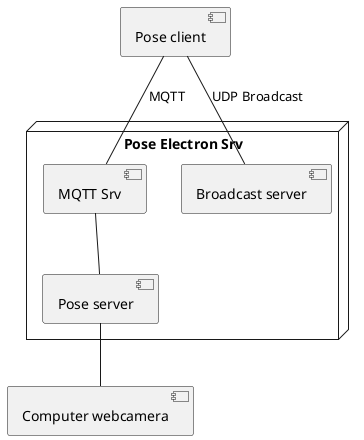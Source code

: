 @startuml posecore

Component "Pose client" as client
Component "Computer webcamera" as camera

node "Pose Electron Srv" as pes {
    Component "Pose server" as pose_srv
    Component "MQTT Srv" as mqtt_srv
    Component "Broadcast server" as broadcast_srv
}

mqtt_srv -- pose_srv
client -- mqtt_srv: MQTT
client -- broadcast_srv: UDP Broadcast
pose_srv -- camera

@enduml